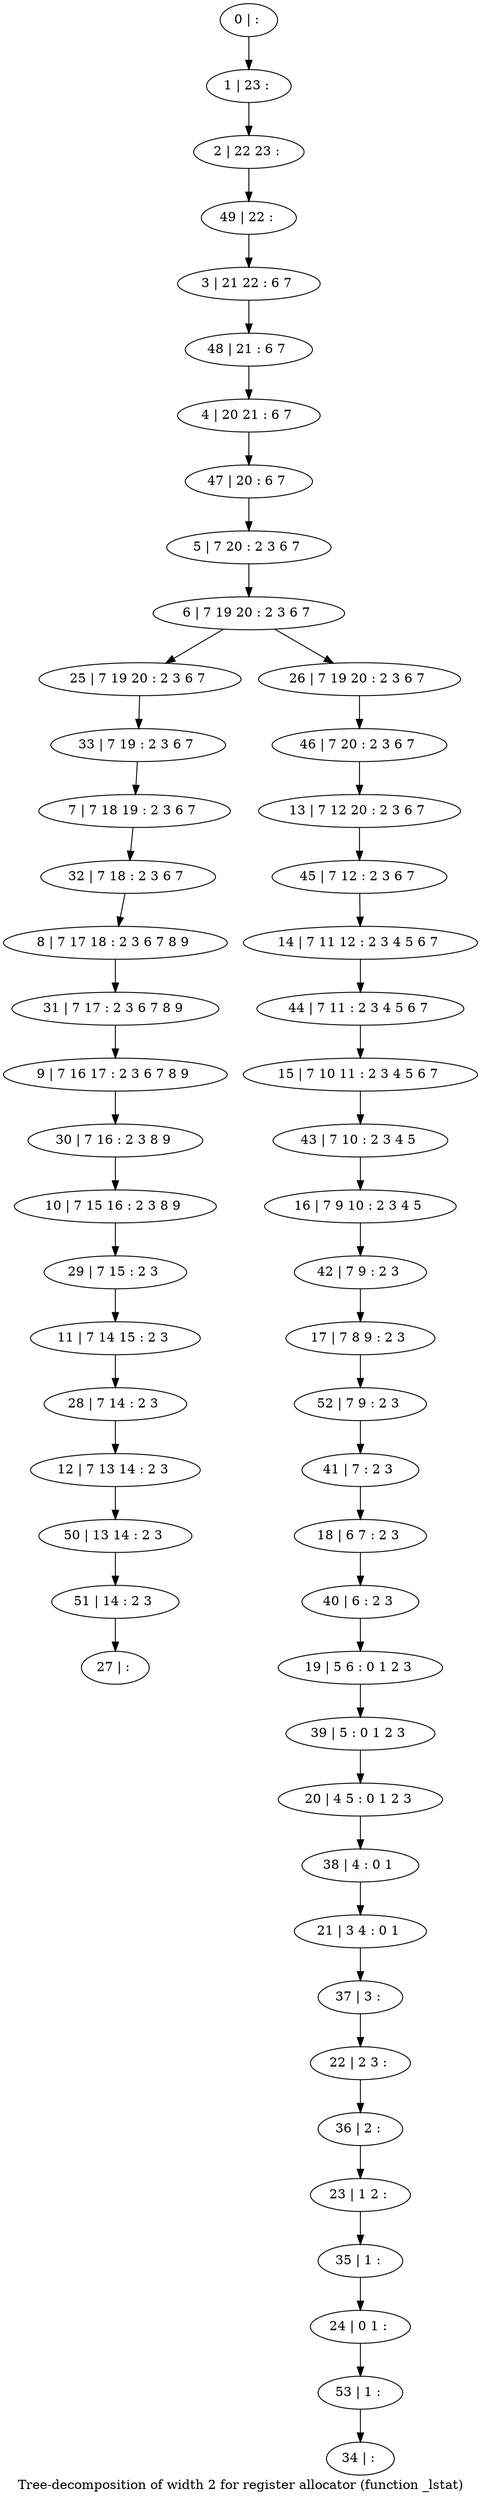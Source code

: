 digraph G {
graph [label="Tree-decomposition of width 2 for register allocator (function _lstat)"]
0[label="0 | : "];
1[label="1 | 23 : "];
2[label="2 | 22 23 : "];
3[label="3 | 21 22 : 6 7 "];
4[label="4 | 20 21 : 6 7 "];
5[label="5 | 7 20 : 2 3 6 7 "];
6[label="6 | 7 19 20 : 2 3 6 7 "];
7[label="7 | 7 18 19 : 2 3 6 7 "];
8[label="8 | 7 17 18 : 2 3 6 7 8 9 "];
9[label="9 | 7 16 17 : 2 3 6 7 8 9 "];
10[label="10 | 7 15 16 : 2 3 8 9 "];
11[label="11 | 7 14 15 : 2 3 "];
12[label="12 | 7 13 14 : 2 3 "];
13[label="13 | 7 12 20 : 2 3 6 7 "];
14[label="14 | 7 11 12 : 2 3 4 5 6 7 "];
15[label="15 | 7 10 11 : 2 3 4 5 6 7 "];
16[label="16 | 7 9 10 : 2 3 4 5 "];
17[label="17 | 7 8 9 : 2 3 "];
18[label="18 | 6 7 : 2 3 "];
19[label="19 | 5 6 : 0 1 2 3 "];
20[label="20 | 4 5 : 0 1 2 3 "];
21[label="21 | 3 4 : 0 1 "];
22[label="22 | 2 3 : "];
23[label="23 | 1 2 : "];
24[label="24 | 0 1 : "];
25[label="25 | 7 19 20 : 2 3 6 7 "];
26[label="26 | 7 19 20 : 2 3 6 7 "];
27[label="27 | : "];
28[label="28 | 7 14 : 2 3 "];
29[label="29 | 7 15 : 2 3 "];
30[label="30 | 7 16 : 2 3 8 9 "];
31[label="31 | 7 17 : 2 3 6 7 8 9 "];
32[label="32 | 7 18 : 2 3 6 7 "];
33[label="33 | 7 19 : 2 3 6 7 "];
34[label="34 | : "];
35[label="35 | 1 : "];
36[label="36 | 2 : "];
37[label="37 | 3 : "];
38[label="38 | 4 : 0 1 "];
39[label="39 | 5 : 0 1 2 3 "];
40[label="40 | 6 : 2 3 "];
41[label="41 | 7 : 2 3 "];
42[label="42 | 7 9 : 2 3 "];
43[label="43 | 7 10 : 2 3 4 5 "];
44[label="44 | 7 11 : 2 3 4 5 6 7 "];
45[label="45 | 7 12 : 2 3 6 7 "];
46[label="46 | 7 20 : 2 3 6 7 "];
47[label="47 | 20 : 6 7 "];
48[label="48 | 21 : 6 7 "];
49[label="49 | 22 : "];
50[label="50 | 13 14 : 2 3 "];
51[label="51 | 14 : 2 3 "];
52[label="52 | 7 9 : 2 3 "];
53[label="53 | 1 : "];
0->1 ;
1->2 ;
5->6 ;
6->25 ;
6->26 ;
28->12 ;
11->28 ;
29->11 ;
10->29 ;
30->10 ;
9->30 ;
31->9 ;
8->31 ;
32->8 ;
7->32 ;
33->7 ;
25->33 ;
35->24 ;
23->35 ;
36->23 ;
22->36 ;
37->22 ;
21->37 ;
38->21 ;
20->38 ;
39->20 ;
19->39 ;
40->19 ;
18->40 ;
41->18 ;
42->17 ;
16->42 ;
43->16 ;
15->43 ;
44->15 ;
14->44 ;
45->14 ;
13->45 ;
46->13 ;
26->46 ;
47->5 ;
4->47 ;
48->4 ;
3->48 ;
49->3 ;
2->49 ;
12->50 ;
51->27 ;
50->51 ;
52->41 ;
17->52 ;
53->34 ;
24->53 ;
}
